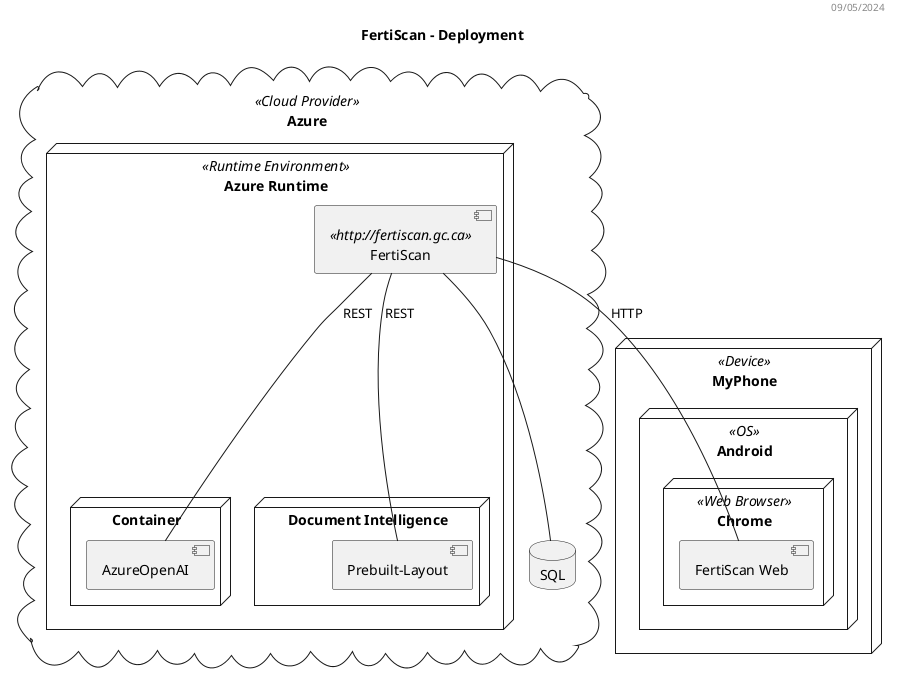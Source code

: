 @startuml Deployment

header 09/05/2024

title FertiScan - Deployment

node MyPhone <<Device>> as A {
    node "Android" <<OS>> {
        node Chrome <<Web Browser>> {
            component "FertiScan Web" as C
        }
    }
}

cloud Azure <<Cloud Provider>> {
    database SQL



    node "Azure Runtime" <<Runtime Environment>> {
        component FertiScan <<http://fertiscan.gc.ca>> as S

        node Container {
            component "AzureOpenAI" as LLM
        }

        node "Document Intelligence" {
            component "Prebuilt-Layout" as D
        }
    }
}

S -- C : HTTP
S -- [LLM] : REST
S -- [D] : REST
S -- [SQL]

@enduml
